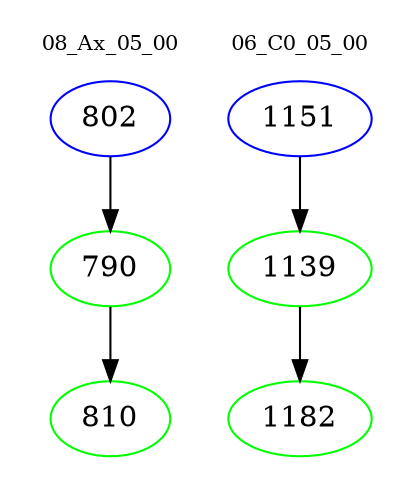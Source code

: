 digraph{
subgraph cluster_0 {
color = white
label = "08_Ax_05_00";
fontsize=10;
T0_802 [label="802", color="blue"]
T0_802 -> T0_790 [color="black"]
T0_790 [label="790", color="green"]
T0_790 -> T0_810 [color="black"]
T0_810 [label="810", color="green"]
}
subgraph cluster_1 {
color = white
label = "06_C0_05_00";
fontsize=10;
T1_1151 [label="1151", color="blue"]
T1_1151 -> T1_1139 [color="black"]
T1_1139 [label="1139", color="green"]
T1_1139 -> T1_1182 [color="black"]
T1_1182 [label="1182", color="green"]
}
}
